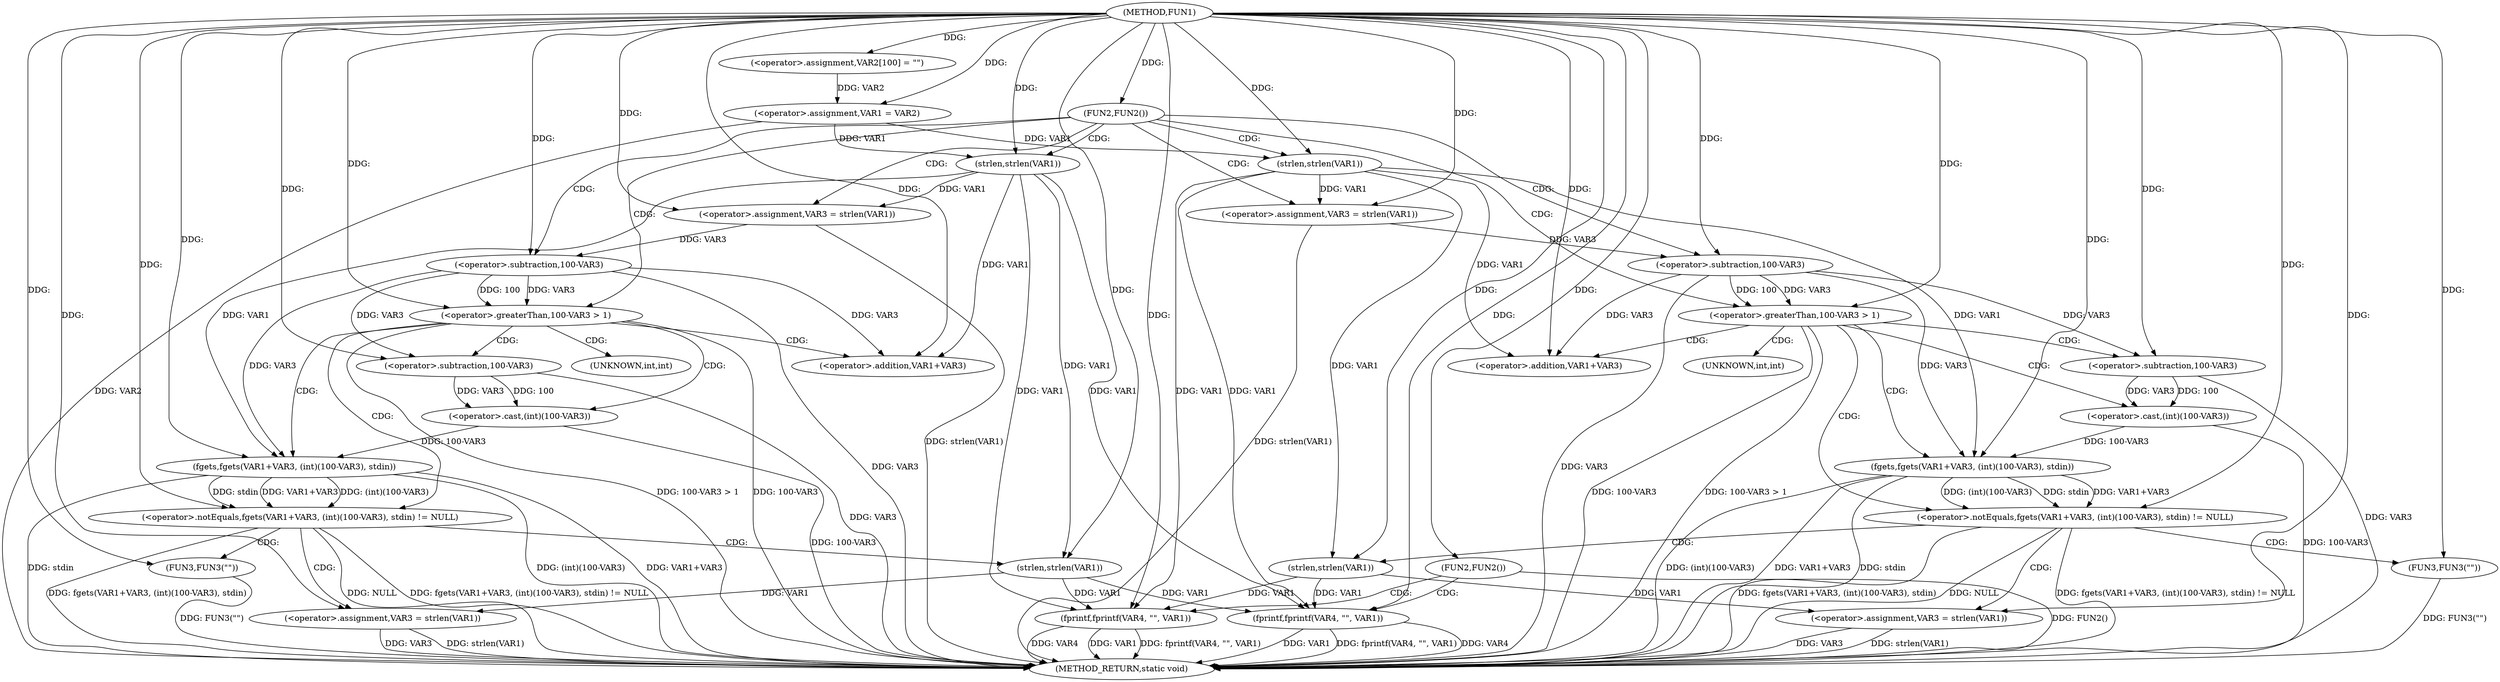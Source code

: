 digraph FUN1 {  
"1000100" [label = "(METHOD,FUN1)" ]
"1000200" [label = "(METHOD_RETURN,static void)" ]
"1000104" [label = "(<operator>.assignment,VAR2[100] = \"\")" ]
"1000107" [label = "(<operator>.assignment,VAR1 = VAR2)" ]
"1000111" [label = "(FUN2,FUN2())" ]
"1000115" [label = "(<operator>.assignment,VAR3 = strlen(VAR1))" ]
"1000117" [label = "(strlen,strlen(VAR1))" ]
"1000120" [label = "(<operator>.greaterThan,100-VAR3 > 1)" ]
"1000121" [label = "(<operator>.subtraction,100-VAR3)" ]
"1000127" [label = "(<operator>.notEquals,fgets(VAR1+VAR3, (int)(100-VAR3), stdin) != NULL)" ]
"1000128" [label = "(fgets,fgets(VAR1+VAR3, (int)(100-VAR3), stdin))" ]
"1000129" [label = "(<operator>.addition,VAR1+VAR3)" ]
"1000132" [label = "(<operator>.cast,(int)(100-VAR3))" ]
"1000134" [label = "(<operator>.subtraction,100-VAR3)" ]
"1000140" [label = "(<operator>.assignment,VAR3 = strlen(VAR1))" ]
"1000142" [label = "(strlen,strlen(VAR1))" ]
"1000147" [label = "(FUN3,FUN3(\"\"))" ]
"1000153" [label = "(<operator>.assignment,VAR3 = strlen(VAR1))" ]
"1000155" [label = "(strlen,strlen(VAR1))" ]
"1000158" [label = "(<operator>.greaterThan,100-VAR3 > 1)" ]
"1000159" [label = "(<operator>.subtraction,100-VAR3)" ]
"1000165" [label = "(<operator>.notEquals,fgets(VAR1+VAR3, (int)(100-VAR3), stdin) != NULL)" ]
"1000166" [label = "(fgets,fgets(VAR1+VAR3, (int)(100-VAR3), stdin))" ]
"1000167" [label = "(<operator>.addition,VAR1+VAR3)" ]
"1000170" [label = "(<operator>.cast,(int)(100-VAR3))" ]
"1000172" [label = "(<operator>.subtraction,100-VAR3)" ]
"1000178" [label = "(<operator>.assignment,VAR3 = strlen(VAR1))" ]
"1000180" [label = "(strlen,strlen(VAR1))" ]
"1000185" [label = "(FUN3,FUN3(\"\"))" ]
"1000188" [label = "(FUN2,FUN2())" ]
"1000190" [label = "(fprintf,fprintf(VAR4, \"\", VAR1))" ]
"1000196" [label = "(fprintf,fprintf(VAR4, \"\", VAR1))" ]
"1000133" [label = "(UNKNOWN,int,int)" ]
"1000171" [label = "(UNKNOWN,int,int)" ]
  "1000185" -> "1000200"  [ label = "DDG: FUN3(\"\")"] 
  "1000190" -> "1000200"  [ label = "DDG: fprintf(VAR4, \"\", VAR1)"] 
  "1000165" -> "1000200"  [ label = "DDG: NULL"] 
  "1000134" -> "1000200"  [ label = "DDG: VAR3"] 
  "1000166" -> "1000200"  [ label = "DDG: (int)(100-VAR3)"] 
  "1000196" -> "1000200"  [ label = "DDG: fprintf(VAR4, \"\", VAR1)"] 
  "1000165" -> "1000200"  [ label = "DDG: fgets(VAR1+VAR3, (int)(100-VAR3), stdin) != NULL"] 
  "1000158" -> "1000200"  [ label = "DDG: 100-VAR3"] 
  "1000115" -> "1000200"  [ label = "DDG: strlen(VAR1)"] 
  "1000188" -> "1000200"  [ label = "DDG: FUN2()"] 
  "1000170" -> "1000200"  [ label = "DDG: 100-VAR3"] 
  "1000140" -> "1000200"  [ label = "DDG: strlen(VAR1)"] 
  "1000178" -> "1000200"  [ label = "DDG: VAR3"] 
  "1000121" -> "1000200"  [ label = "DDG: VAR3"] 
  "1000128" -> "1000200"  [ label = "DDG: (int)(100-VAR3)"] 
  "1000140" -> "1000200"  [ label = "DDG: VAR3"] 
  "1000165" -> "1000200"  [ label = "DDG: fgets(VAR1+VAR3, (int)(100-VAR3), stdin)"] 
  "1000128" -> "1000200"  [ label = "DDG: VAR1+VAR3"] 
  "1000153" -> "1000200"  [ label = "DDG: strlen(VAR1)"] 
  "1000158" -> "1000200"  [ label = "DDG: 100-VAR3 > 1"] 
  "1000166" -> "1000200"  [ label = "DDG: VAR1+VAR3"] 
  "1000132" -> "1000200"  [ label = "DDG: 100-VAR3"] 
  "1000190" -> "1000200"  [ label = "DDG: VAR4"] 
  "1000120" -> "1000200"  [ label = "DDG: 100-VAR3"] 
  "1000178" -> "1000200"  [ label = "DDG: strlen(VAR1)"] 
  "1000127" -> "1000200"  [ label = "DDG: fgets(VAR1+VAR3, (int)(100-VAR3), stdin) != NULL"] 
  "1000196" -> "1000200"  [ label = "DDG: VAR4"] 
  "1000196" -> "1000200"  [ label = "DDG: VAR1"] 
  "1000190" -> "1000200"  [ label = "DDG: VAR1"] 
  "1000120" -> "1000200"  [ label = "DDG: 100-VAR3 > 1"] 
  "1000127" -> "1000200"  [ label = "DDG: fgets(VAR1+VAR3, (int)(100-VAR3), stdin)"] 
  "1000127" -> "1000200"  [ label = "DDG: NULL"] 
  "1000147" -> "1000200"  [ label = "DDG: FUN3(\"\")"] 
  "1000159" -> "1000200"  [ label = "DDG: VAR3"] 
  "1000172" -> "1000200"  [ label = "DDG: VAR3"] 
  "1000128" -> "1000200"  [ label = "DDG: stdin"] 
  "1000166" -> "1000200"  [ label = "DDG: stdin"] 
  "1000107" -> "1000200"  [ label = "DDG: VAR2"] 
  "1000100" -> "1000104"  [ label = "DDG: "] 
  "1000104" -> "1000107"  [ label = "DDG: VAR2"] 
  "1000100" -> "1000107"  [ label = "DDG: "] 
  "1000100" -> "1000111"  [ label = "DDG: "] 
  "1000117" -> "1000115"  [ label = "DDG: VAR1"] 
  "1000100" -> "1000115"  [ label = "DDG: "] 
  "1000107" -> "1000117"  [ label = "DDG: VAR1"] 
  "1000100" -> "1000117"  [ label = "DDG: "] 
  "1000121" -> "1000120"  [ label = "DDG: 100"] 
  "1000121" -> "1000120"  [ label = "DDG: VAR3"] 
  "1000100" -> "1000121"  [ label = "DDG: "] 
  "1000115" -> "1000121"  [ label = "DDG: VAR3"] 
  "1000100" -> "1000120"  [ label = "DDG: "] 
  "1000128" -> "1000127"  [ label = "DDG: VAR1+VAR3"] 
  "1000128" -> "1000127"  [ label = "DDG: (int)(100-VAR3)"] 
  "1000128" -> "1000127"  [ label = "DDG: stdin"] 
  "1000117" -> "1000128"  [ label = "DDG: VAR1"] 
  "1000100" -> "1000128"  [ label = "DDG: "] 
  "1000121" -> "1000128"  [ label = "DDG: VAR3"] 
  "1000117" -> "1000129"  [ label = "DDG: VAR1"] 
  "1000100" -> "1000129"  [ label = "DDG: "] 
  "1000121" -> "1000129"  [ label = "DDG: VAR3"] 
  "1000132" -> "1000128"  [ label = "DDG: 100-VAR3"] 
  "1000134" -> "1000132"  [ label = "DDG: 100"] 
  "1000134" -> "1000132"  [ label = "DDG: VAR3"] 
  "1000100" -> "1000134"  [ label = "DDG: "] 
  "1000121" -> "1000134"  [ label = "DDG: VAR3"] 
  "1000100" -> "1000127"  [ label = "DDG: "] 
  "1000142" -> "1000140"  [ label = "DDG: VAR1"] 
  "1000100" -> "1000140"  [ label = "DDG: "] 
  "1000100" -> "1000142"  [ label = "DDG: "] 
  "1000117" -> "1000142"  [ label = "DDG: VAR1"] 
  "1000100" -> "1000147"  [ label = "DDG: "] 
  "1000155" -> "1000153"  [ label = "DDG: VAR1"] 
  "1000100" -> "1000153"  [ label = "DDG: "] 
  "1000107" -> "1000155"  [ label = "DDG: VAR1"] 
  "1000100" -> "1000155"  [ label = "DDG: "] 
  "1000159" -> "1000158"  [ label = "DDG: 100"] 
  "1000159" -> "1000158"  [ label = "DDG: VAR3"] 
  "1000100" -> "1000159"  [ label = "DDG: "] 
  "1000153" -> "1000159"  [ label = "DDG: VAR3"] 
  "1000100" -> "1000158"  [ label = "DDG: "] 
  "1000166" -> "1000165"  [ label = "DDG: VAR1+VAR3"] 
  "1000166" -> "1000165"  [ label = "DDG: (int)(100-VAR3)"] 
  "1000166" -> "1000165"  [ label = "DDG: stdin"] 
  "1000155" -> "1000166"  [ label = "DDG: VAR1"] 
  "1000100" -> "1000166"  [ label = "DDG: "] 
  "1000159" -> "1000166"  [ label = "DDG: VAR3"] 
  "1000155" -> "1000167"  [ label = "DDG: VAR1"] 
  "1000100" -> "1000167"  [ label = "DDG: "] 
  "1000159" -> "1000167"  [ label = "DDG: VAR3"] 
  "1000170" -> "1000166"  [ label = "DDG: 100-VAR3"] 
  "1000172" -> "1000170"  [ label = "DDG: 100"] 
  "1000172" -> "1000170"  [ label = "DDG: VAR3"] 
  "1000100" -> "1000172"  [ label = "DDG: "] 
  "1000159" -> "1000172"  [ label = "DDG: VAR3"] 
  "1000100" -> "1000165"  [ label = "DDG: "] 
  "1000180" -> "1000178"  [ label = "DDG: VAR1"] 
  "1000100" -> "1000178"  [ label = "DDG: "] 
  "1000100" -> "1000180"  [ label = "DDG: "] 
  "1000155" -> "1000180"  [ label = "DDG: VAR1"] 
  "1000100" -> "1000185"  [ label = "DDG: "] 
  "1000100" -> "1000188"  [ label = "DDG: "] 
  "1000100" -> "1000190"  [ label = "DDG: "] 
  "1000180" -> "1000190"  [ label = "DDG: VAR1"] 
  "1000117" -> "1000190"  [ label = "DDG: VAR1"] 
  "1000142" -> "1000190"  [ label = "DDG: VAR1"] 
  "1000155" -> "1000190"  [ label = "DDG: VAR1"] 
  "1000100" -> "1000196"  [ label = "DDG: "] 
  "1000180" -> "1000196"  [ label = "DDG: VAR1"] 
  "1000117" -> "1000196"  [ label = "DDG: VAR1"] 
  "1000142" -> "1000196"  [ label = "DDG: VAR1"] 
  "1000155" -> "1000196"  [ label = "DDG: VAR1"] 
  "1000111" -> "1000153"  [ label = "CDG: "] 
  "1000111" -> "1000117"  [ label = "CDG: "] 
  "1000111" -> "1000121"  [ label = "CDG: "] 
  "1000111" -> "1000120"  [ label = "CDG: "] 
  "1000111" -> "1000159"  [ label = "CDG: "] 
  "1000111" -> "1000158"  [ label = "CDG: "] 
  "1000111" -> "1000155"  [ label = "CDG: "] 
  "1000111" -> "1000115"  [ label = "CDG: "] 
  "1000120" -> "1000127"  [ label = "CDG: "] 
  "1000120" -> "1000128"  [ label = "CDG: "] 
  "1000120" -> "1000133"  [ label = "CDG: "] 
  "1000120" -> "1000132"  [ label = "CDG: "] 
  "1000120" -> "1000129"  [ label = "CDG: "] 
  "1000120" -> "1000134"  [ label = "CDG: "] 
  "1000127" -> "1000142"  [ label = "CDG: "] 
  "1000127" -> "1000147"  [ label = "CDG: "] 
  "1000127" -> "1000140"  [ label = "CDG: "] 
  "1000158" -> "1000166"  [ label = "CDG: "] 
  "1000158" -> "1000165"  [ label = "CDG: "] 
  "1000158" -> "1000172"  [ label = "CDG: "] 
  "1000158" -> "1000167"  [ label = "CDG: "] 
  "1000158" -> "1000170"  [ label = "CDG: "] 
  "1000158" -> "1000171"  [ label = "CDG: "] 
  "1000165" -> "1000180"  [ label = "CDG: "] 
  "1000165" -> "1000178"  [ label = "CDG: "] 
  "1000165" -> "1000185"  [ label = "CDG: "] 
  "1000188" -> "1000196"  [ label = "CDG: "] 
  "1000188" -> "1000190"  [ label = "CDG: "] 
}
